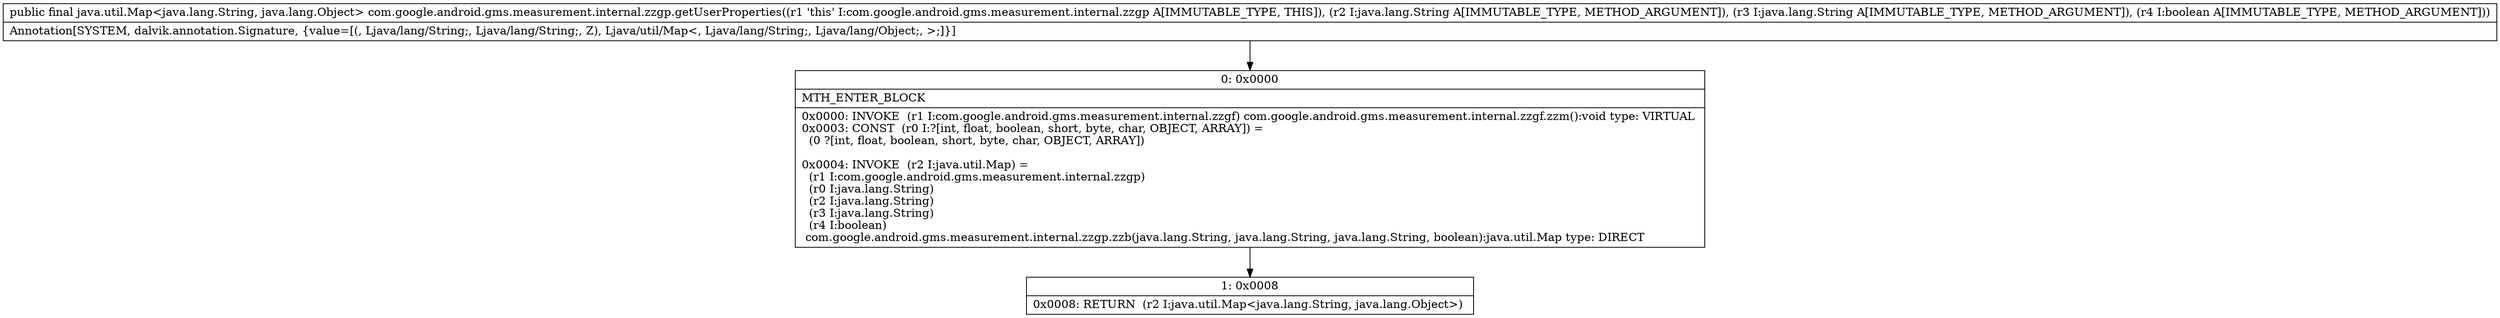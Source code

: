 digraph "CFG forcom.google.android.gms.measurement.internal.zzgp.getUserProperties(Ljava\/lang\/String;Ljava\/lang\/String;Z)Ljava\/util\/Map;" {
Node_0 [shape=record,label="{0\:\ 0x0000|MTH_ENTER_BLOCK\l|0x0000: INVOKE  (r1 I:com.google.android.gms.measurement.internal.zzgf) com.google.android.gms.measurement.internal.zzgf.zzm():void type: VIRTUAL \l0x0003: CONST  (r0 I:?[int, float, boolean, short, byte, char, OBJECT, ARRAY]) = \l  (0 ?[int, float, boolean, short, byte, char, OBJECT, ARRAY])\l \l0x0004: INVOKE  (r2 I:java.util.Map) = \l  (r1 I:com.google.android.gms.measurement.internal.zzgp)\l  (r0 I:java.lang.String)\l  (r2 I:java.lang.String)\l  (r3 I:java.lang.String)\l  (r4 I:boolean)\l com.google.android.gms.measurement.internal.zzgp.zzb(java.lang.String, java.lang.String, java.lang.String, boolean):java.util.Map type: DIRECT \l}"];
Node_1 [shape=record,label="{1\:\ 0x0008|0x0008: RETURN  (r2 I:java.util.Map\<java.lang.String, java.lang.Object\>) \l}"];
MethodNode[shape=record,label="{public final java.util.Map\<java.lang.String, java.lang.Object\> com.google.android.gms.measurement.internal.zzgp.getUserProperties((r1 'this' I:com.google.android.gms.measurement.internal.zzgp A[IMMUTABLE_TYPE, THIS]), (r2 I:java.lang.String A[IMMUTABLE_TYPE, METHOD_ARGUMENT]), (r3 I:java.lang.String A[IMMUTABLE_TYPE, METHOD_ARGUMENT]), (r4 I:boolean A[IMMUTABLE_TYPE, METHOD_ARGUMENT]))  | Annotation[SYSTEM, dalvik.annotation.Signature, \{value=[(, Ljava\/lang\/String;, Ljava\/lang\/String;, Z), Ljava\/util\/Map\<, Ljava\/lang\/String;, Ljava\/lang\/Object;, \>;]\}]\l}"];
MethodNode -> Node_0;
Node_0 -> Node_1;
}

